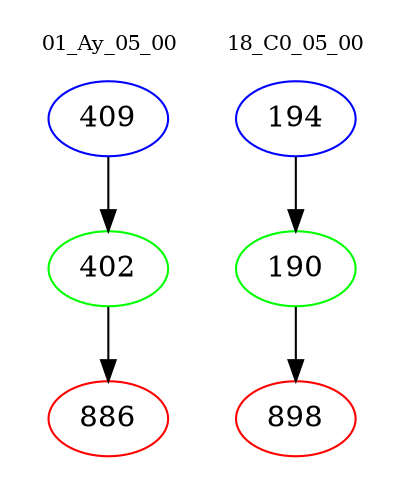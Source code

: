 digraph{
subgraph cluster_0 {
color = white
label = "01_Ay_05_00";
fontsize=10;
T0_409 [label="409", color="blue"]
T0_409 -> T0_402 [color="black"]
T0_402 [label="402", color="green"]
T0_402 -> T0_886 [color="black"]
T0_886 [label="886", color="red"]
}
subgraph cluster_1 {
color = white
label = "18_C0_05_00";
fontsize=10;
T1_194 [label="194", color="blue"]
T1_194 -> T1_190 [color="black"]
T1_190 [label="190", color="green"]
T1_190 -> T1_898 [color="black"]
T1_898 [label="898", color="red"]
}
}
